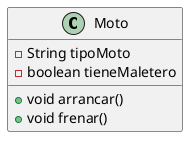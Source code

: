@startuml
class Moto {
  - String tipoMoto
  - boolean tieneMaletero

  + void arrancar()
  + void frenar()
}
@enduml
